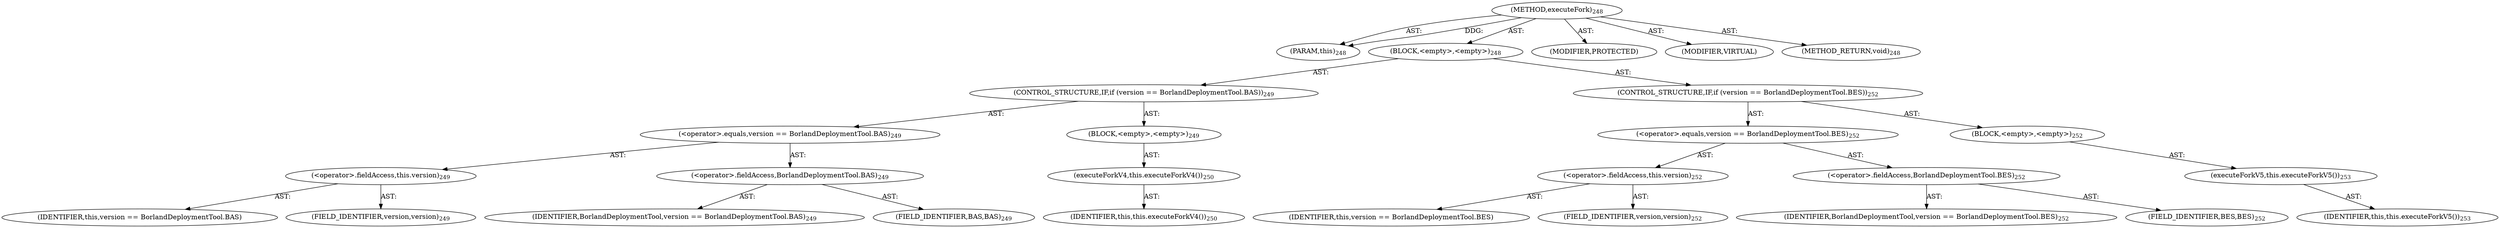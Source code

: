 digraph "executeFork" {  
"111669149706" [label = <(METHOD,executeFork)<SUB>248</SUB>> ]
"115964116999" [label = <(PARAM,this)<SUB>248</SUB>> ]
"25769803804" [label = <(BLOCK,&lt;empty&gt;,&lt;empty&gt;)<SUB>248</SUB>> ]
"47244640269" [label = <(CONTROL_STRUCTURE,IF,if (version == BorlandDeploymentTool.BAS))<SUB>249</SUB>> ]
"30064771213" [label = <(&lt;operator&gt;.equals,version == BorlandDeploymentTool.BAS)<SUB>249</SUB>> ]
"30064771214" [label = <(&lt;operator&gt;.fieldAccess,this.version)<SUB>249</SUB>> ]
"68719476840" [label = <(IDENTIFIER,this,version == BorlandDeploymentTool.BAS)> ]
"55834574886" [label = <(FIELD_IDENTIFIER,version,version)<SUB>249</SUB>> ]
"30064771215" [label = <(&lt;operator&gt;.fieldAccess,BorlandDeploymentTool.BAS)<SUB>249</SUB>> ]
"68719476841" [label = <(IDENTIFIER,BorlandDeploymentTool,version == BorlandDeploymentTool.BAS)<SUB>249</SUB>> ]
"55834574887" [label = <(FIELD_IDENTIFIER,BAS,BAS)<SUB>249</SUB>> ]
"25769803805" [label = <(BLOCK,&lt;empty&gt;,&lt;empty&gt;)<SUB>249</SUB>> ]
"30064771216" [label = <(executeForkV4,this.executeForkV4())<SUB>250</SUB>> ]
"68719476755" [label = <(IDENTIFIER,this,this.executeForkV4())<SUB>250</SUB>> ]
"47244640270" [label = <(CONTROL_STRUCTURE,IF,if (version == BorlandDeploymentTool.BES))<SUB>252</SUB>> ]
"30064771217" [label = <(&lt;operator&gt;.equals,version == BorlandDeploymentTool.BES)<SUB>252</SUB>> ]
"30064771218" [label = <(&lt;operator&gt;.fieldAccess,this.version)<SUB>252</SUB>> ]
"68719476842" [label = <(IDENTIFIER,this,version == BorlandDeploymentTool.BES)> ]
"55834574888" [label = <(FIELD_IDENTIFIER,version,version)<SUB>252</SUB>> ]
"30064771219" [label = <(&lt;operator&gt;.fieldAccess,BorlandDeploymentTool.BES)<SUB>252</SUB>> ]
"68719476843" [label = <(IDENTIFIER,BorlandDeploymentTool,version == BorlandDeploymentTool.BES)<SUB>252</SUB>> ]
"55834574889" [label = <(FIELD_IDENTIFIER,BES,BES)<SUB>252</SUB>> ]
"25769803806" [label = <(BLOCK,&lt;empty&gt;,&lt;empty&gt;)<SUB>252</SUB>> ]
"30064771220" [label = <(executeForkV5,this.executeForkV5())<SUB>253</SUB>> ]
"68719476756" [label = <(IDENTIFIER,this,this.executeForkV5())<SUB>253</SUB>> ]
"133143986198" [label = <(MODIFIER,PROTECTED)> ]
"133143986199" [label = <(MODIFIER,VIRTUAL)> ]
"128849018890" [label = <(METHOD_RETURN,void)<SUB>248</SUB>> ]
  "111669149706" -> "115964116999"  [ label = "AST: "] 
  "111669149706" -> "25769803804"  [ label = "AST: "] 
  "111669149706" -> "133143986198"  [ label = "AST: "] 
  "111669149706" -> "133143986199"  [ label = "AST: "] 
  "111669149706" -> "128849018890"  [ label = "AST: "] 
  "25769803804" -> "47244640269"  [ label = "AST: "] 
  "25769803804" -> "47244640270"  [ label = "AST: "] 
  "47244640269" -> "30064771213"  [ label = "AST: "] 
  "47244640269" -> "25769803805"  [ label = "AST: "] 
  "30064771213" -> "30064771214"  [ label = "AST: "] 
  "30064771213" -> "30064771215"  [ label = "AST: "] 
  "30064771214" -> "68719476840"  [ label = "AST: "] 
  "30064771214" -> "55834574886"  [ label = "AST: "] 
  "30064771215" -> "68719476841"  [ label = "AST: "] 
  "30064771215" -> "55834574887"  [ label = "AST: "] 
  "25769803805" -> "30064771216"  [ label = "AST: "] 
  "30064771216" -> "68719476755"  [ label = "AST: "] 
  "47244640270" -> "30064771217"  [ label = "AST: "] 
  "47244640270" -> "25769803806"  [ label = "AST: "] 
  "30064771217" -> "30064771218"  [ label = "AST: "] 
  "30064771217" -> "30064771219"  [ label = "AST: "] 
  "30064771218" -> "68719476842"  [ label = "AST: "] 
  "30064771218" -> "55834574888"  [ label = "AST: "] 
  "30064771219" -> "68719476843"  [ label = "AST: "] 
  "30064771219" -> "55834574889"  [ label = "AST: "] 
  "25769803806" -> "30064771220"  [ label = "AST: "] 
  "30064771220" -> "68719476756"  [ label = "AST: "] 
  "111669149706" -> "115964116999"  [ label = "DDG: "] 
}
